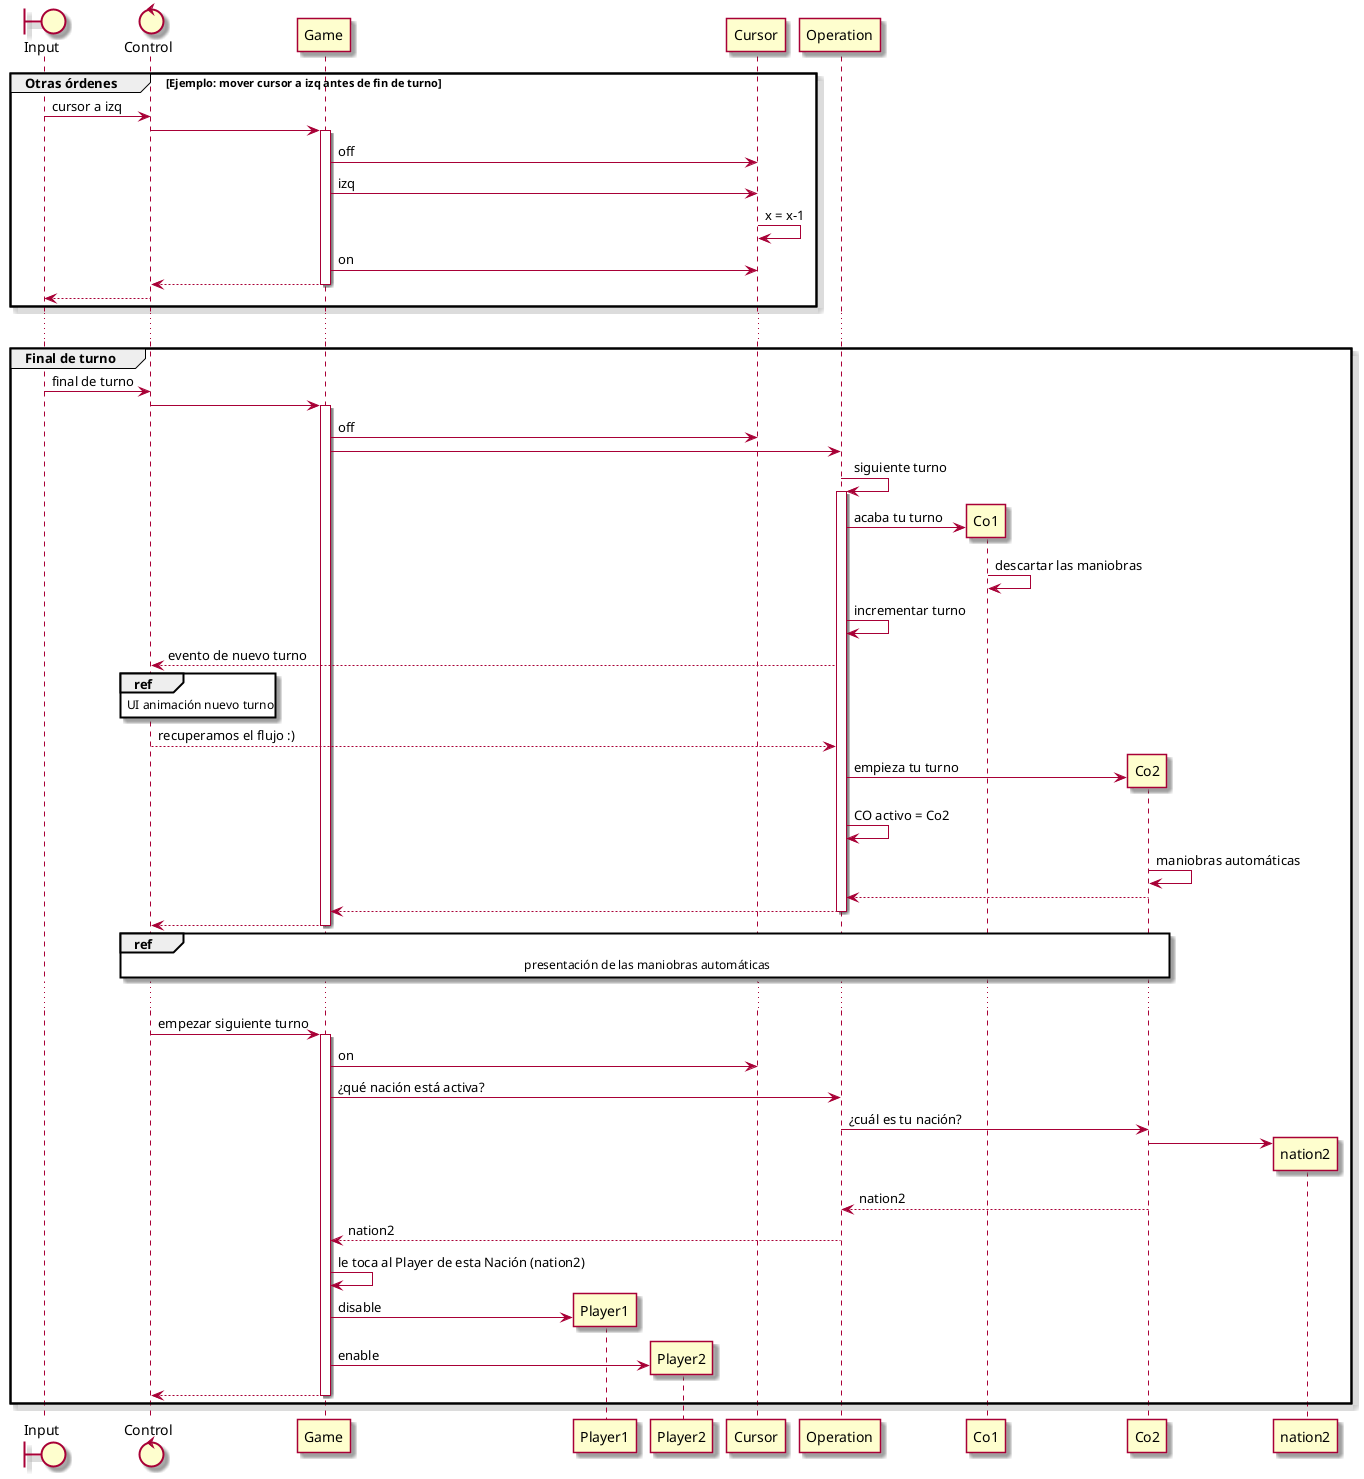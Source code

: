 ﻿@startuml
skin rose

boundary Input
control Control 

group Otras órdenes [Ejemplo: mover cursor a izq antes de fin de turno]
    Input -> Control : cursor a izq
    Control -> Game
    
    activate Game
    participant Player1
    participant Player2
    
    
    Game -> Cursor : off
    Game -> Cursor : izq
    Cursor -> Cursor : x = x-1
    Game -> Cursor : on
    return
    
    Control --> Input
end

...

group Final de turno
    Input -> Control : final de turno
    Control -> Game
    activate Game
    Game -> Cursor : off
    Game -> Operation
    
    Operation -> Operation : siguiente turno
    activate Operation
    create Co1
    Operation -> Co1 : acaba tu turno
    Co1 -> Co1 : descartar las maniobras
    
    Operation -> Operation : incrementar turno
    Operation --> Control : evento de nuevo turno
    ref over Control : UI animación nuevo turno
    
    Control --> Operation : recuperamos el flujo :)
    create Co2
    Operation -> Co2 : empieza tu turno 
    Operation -> Operation : CO activo = Co2
    Co2 -> Co2 : maniobras automáticas 
    
    Co2 --> Operation
    Operation --> Game
    deactivate Operation
    return
    ref over Control, Co2 : presentación de las maniobras automáticas
    
    ...
    
    Control -> Game : empezar siguiente turno
    activate Game
    Game -> Cursor : on
    Game -> Operation : ¿qué nación está activa?
    Operation -> Co2 : ¿cuál es tu nación?
    create nation2
    Co2 -> nation2
    Co2 --> Operation : nation2
    Operation --> Game : nation2
    Game -> Game : le toca al Player de esta Nación (nation2)
    create Player1
    Game -> Player1 : disable
    create Player2
    Game -> Player2 : enable
    return
end
@enduml